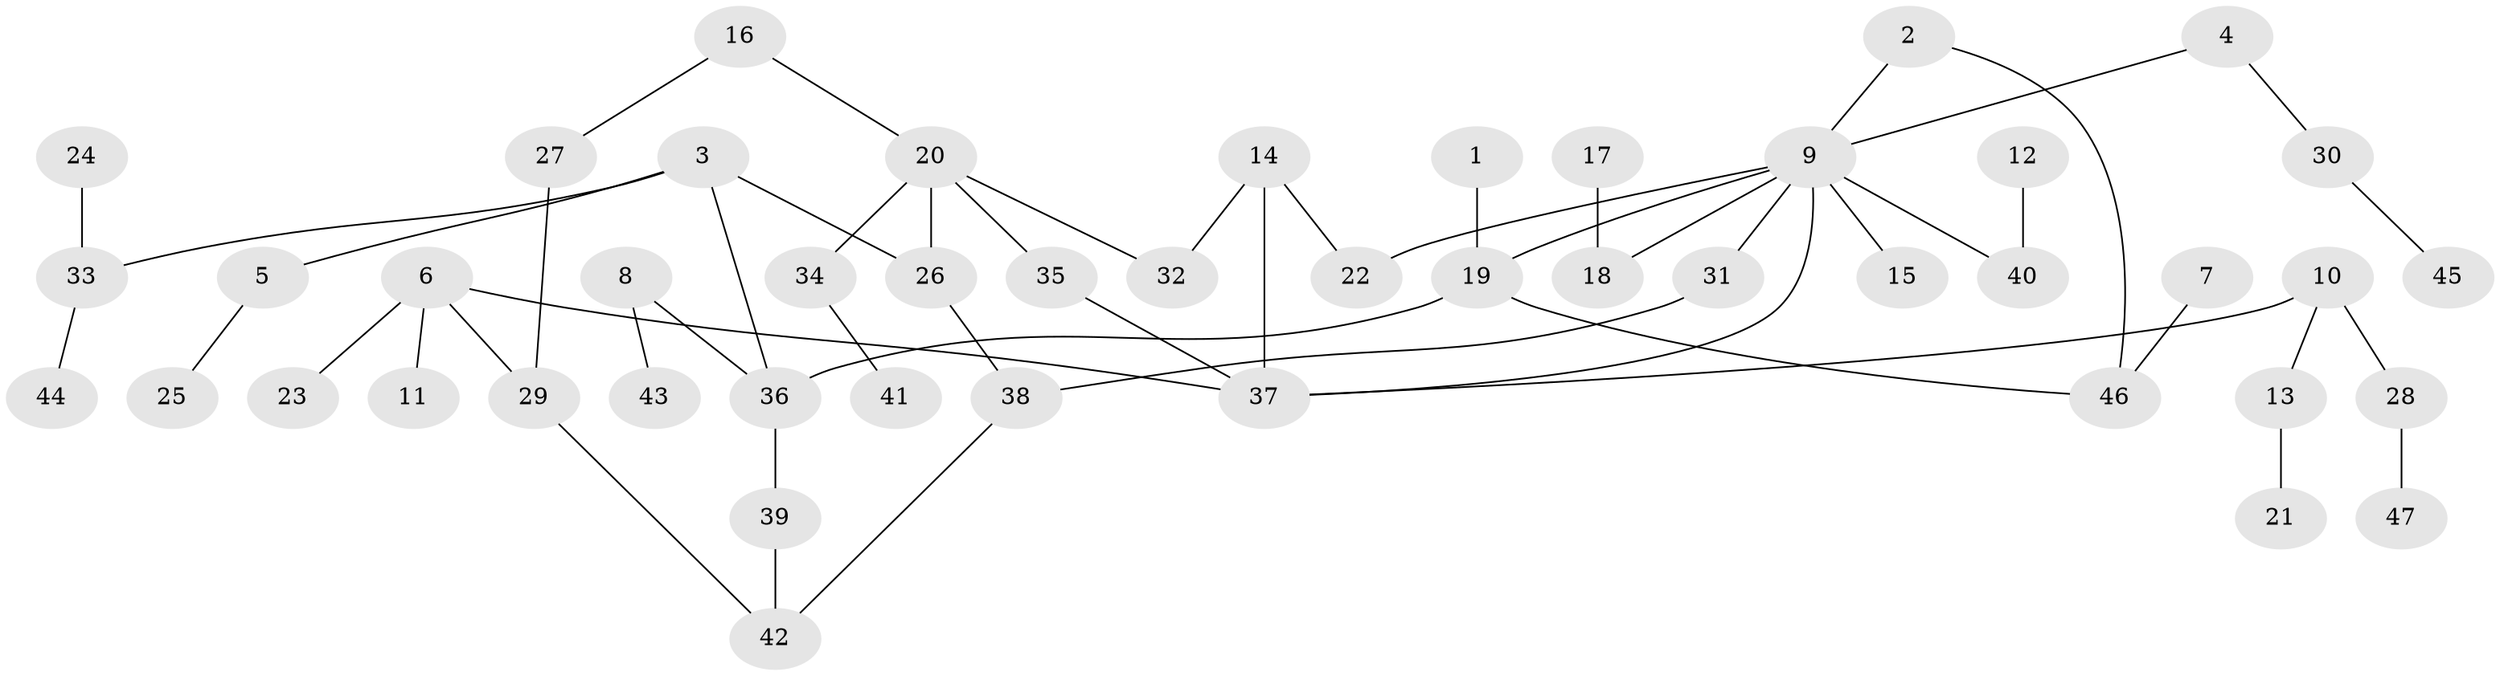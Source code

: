 // original degree distribution, {5: 0.045454545454545456, 10: 0.015151515151515152, 1: 0.4090909090909091, 6: 0.015151515151515152, 3: 0.15151515151515152, 2: 0.2878787878787879, 4: 0.07575757575757576}
// Generated by graph-tools (version 1.1) at 2025/36/03/04/25 23:36:01]
// undirected, 47 vertices, 54 edges
graph export_dot {
  node [color=gray90,style=filled];
  1;
  2;
  3;
  4;
  5;
  6;
  7;
  8;
  9;
  10;
  11;
  12;
  13;
  14;
  15;
  16;
  17;
  18;
  19;
  20;
  21;
  22;
  23;
  24;
  25;
  26;
  27;
  28;
  29;
  30;
  31;
  32;
  33;
  34;
  35;
  36;
  37;
  38;
  39;
  40;
  41;
  42;
  43;
  44;
  45;
  46;
  47;
  1 -- 19 [weight=1.0];
  2 -- 9 [weight=1.0];
  2 -- 46 [weight=1.0];
  3 -- 5 [weight=1.0];
  3 -- 26 [weight=1.0];
  3 -- 33 [weight=1.0];
  3 -- 36 [weight=1.0];
  4 -- 9 [weight=1.0];
  4 -- 30 [weight=1.0];
  5 -- 25 [weight=1.0];
  6 -- 11 [weight=1.0];
  6 -- 23 [weight=1.0];
  6 -- 29 [weight=1.0];
  6 -- 37 [weight=1.0];
  7 -- 46 [weight=1.0];
  8 -- 36 [weight=1.0];
  8 -- 43 [weight=1.0];
  9 -- 15 [weight=1.0];
  9 -- 18 [weight=1.0];
  9 -- 19 [weight=1.0];
  9 -- 22 [weight=1.0];
  9 -- 31 [weight=1.0];
  9 -- 37 [weight=1.0];
  9 -- 40 [weight=1.0];
  10 -- 13 [weight=1.0];
  10 -- 28 [weight=1.0];
  10 -- 37 [weight=1.0];
  12 -- 40 [weight=1.0];
  13 -- 21 [weight=1.0];
  14 -- 22 [weight=1.0];
  14 -- 32 [weight=1.0];
  14 -- 37 [weight=1.0];
  16 -- 20 [weight=1.0];
  16 -- 27 [weight=1.0];
  17 -- 18 [weight=1.0];
  19 -- 36 [weight=1.0];
  19 -- 46 [weight=1.0];
  20 -- 26 [weight=1.0];
  20 -- 32 [weight=1.0];
  20 -- 34 [weight=1.0];
  20 -- 35 [weight=1.0];
  24 -- 33 [weight=1.0];
  26 -- 38 [weight=1.0];
  27 -- 29 [weight=1.0];
  28 -- 47 [weight=1.0];
  29 -- 42 [weight=1.0];
  30 -- 45 [weight=1.0];
  31 -- 38 [weight=1.0];
  33 -- 44 [weight=1.0];
  34 -- 41 [weight=1.0];
  35 -- 37 [weight=1.0];
  36 -- 39 [weight=1.0];
  38 -- 42 [weight=1.0];
  39 -- 42 [weight=1.0];
}
